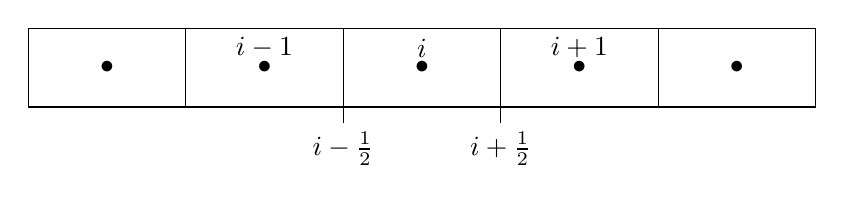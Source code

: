 % -*- root: ../../ressim.tex -*-

\begin{tikzpicture}
  \draw [] (0,0) rectangle (10,1);

  \foreach \x in {0,2,...,8}
  {
    \draw (\x,0) -- (\x,1);
    \node [] at (\x+1, .5) {$\bullet$};
  }

  \node [anchor=south] at (3,.5) {$i-1$};
  \node [anchor=south] at (5,.5) {$i$};
  \node [anchor=south] at (7,.5) {$i+1$};

  \draw [] (4,0) -- (4,-.2) node [anchor=north] {$i-\frac{1}{2}$};
  \draw [] (6,0) -- (6,-.2) node [anchor=north] {$i+\frac{1}{2}$};


\end{tikzpicture}

